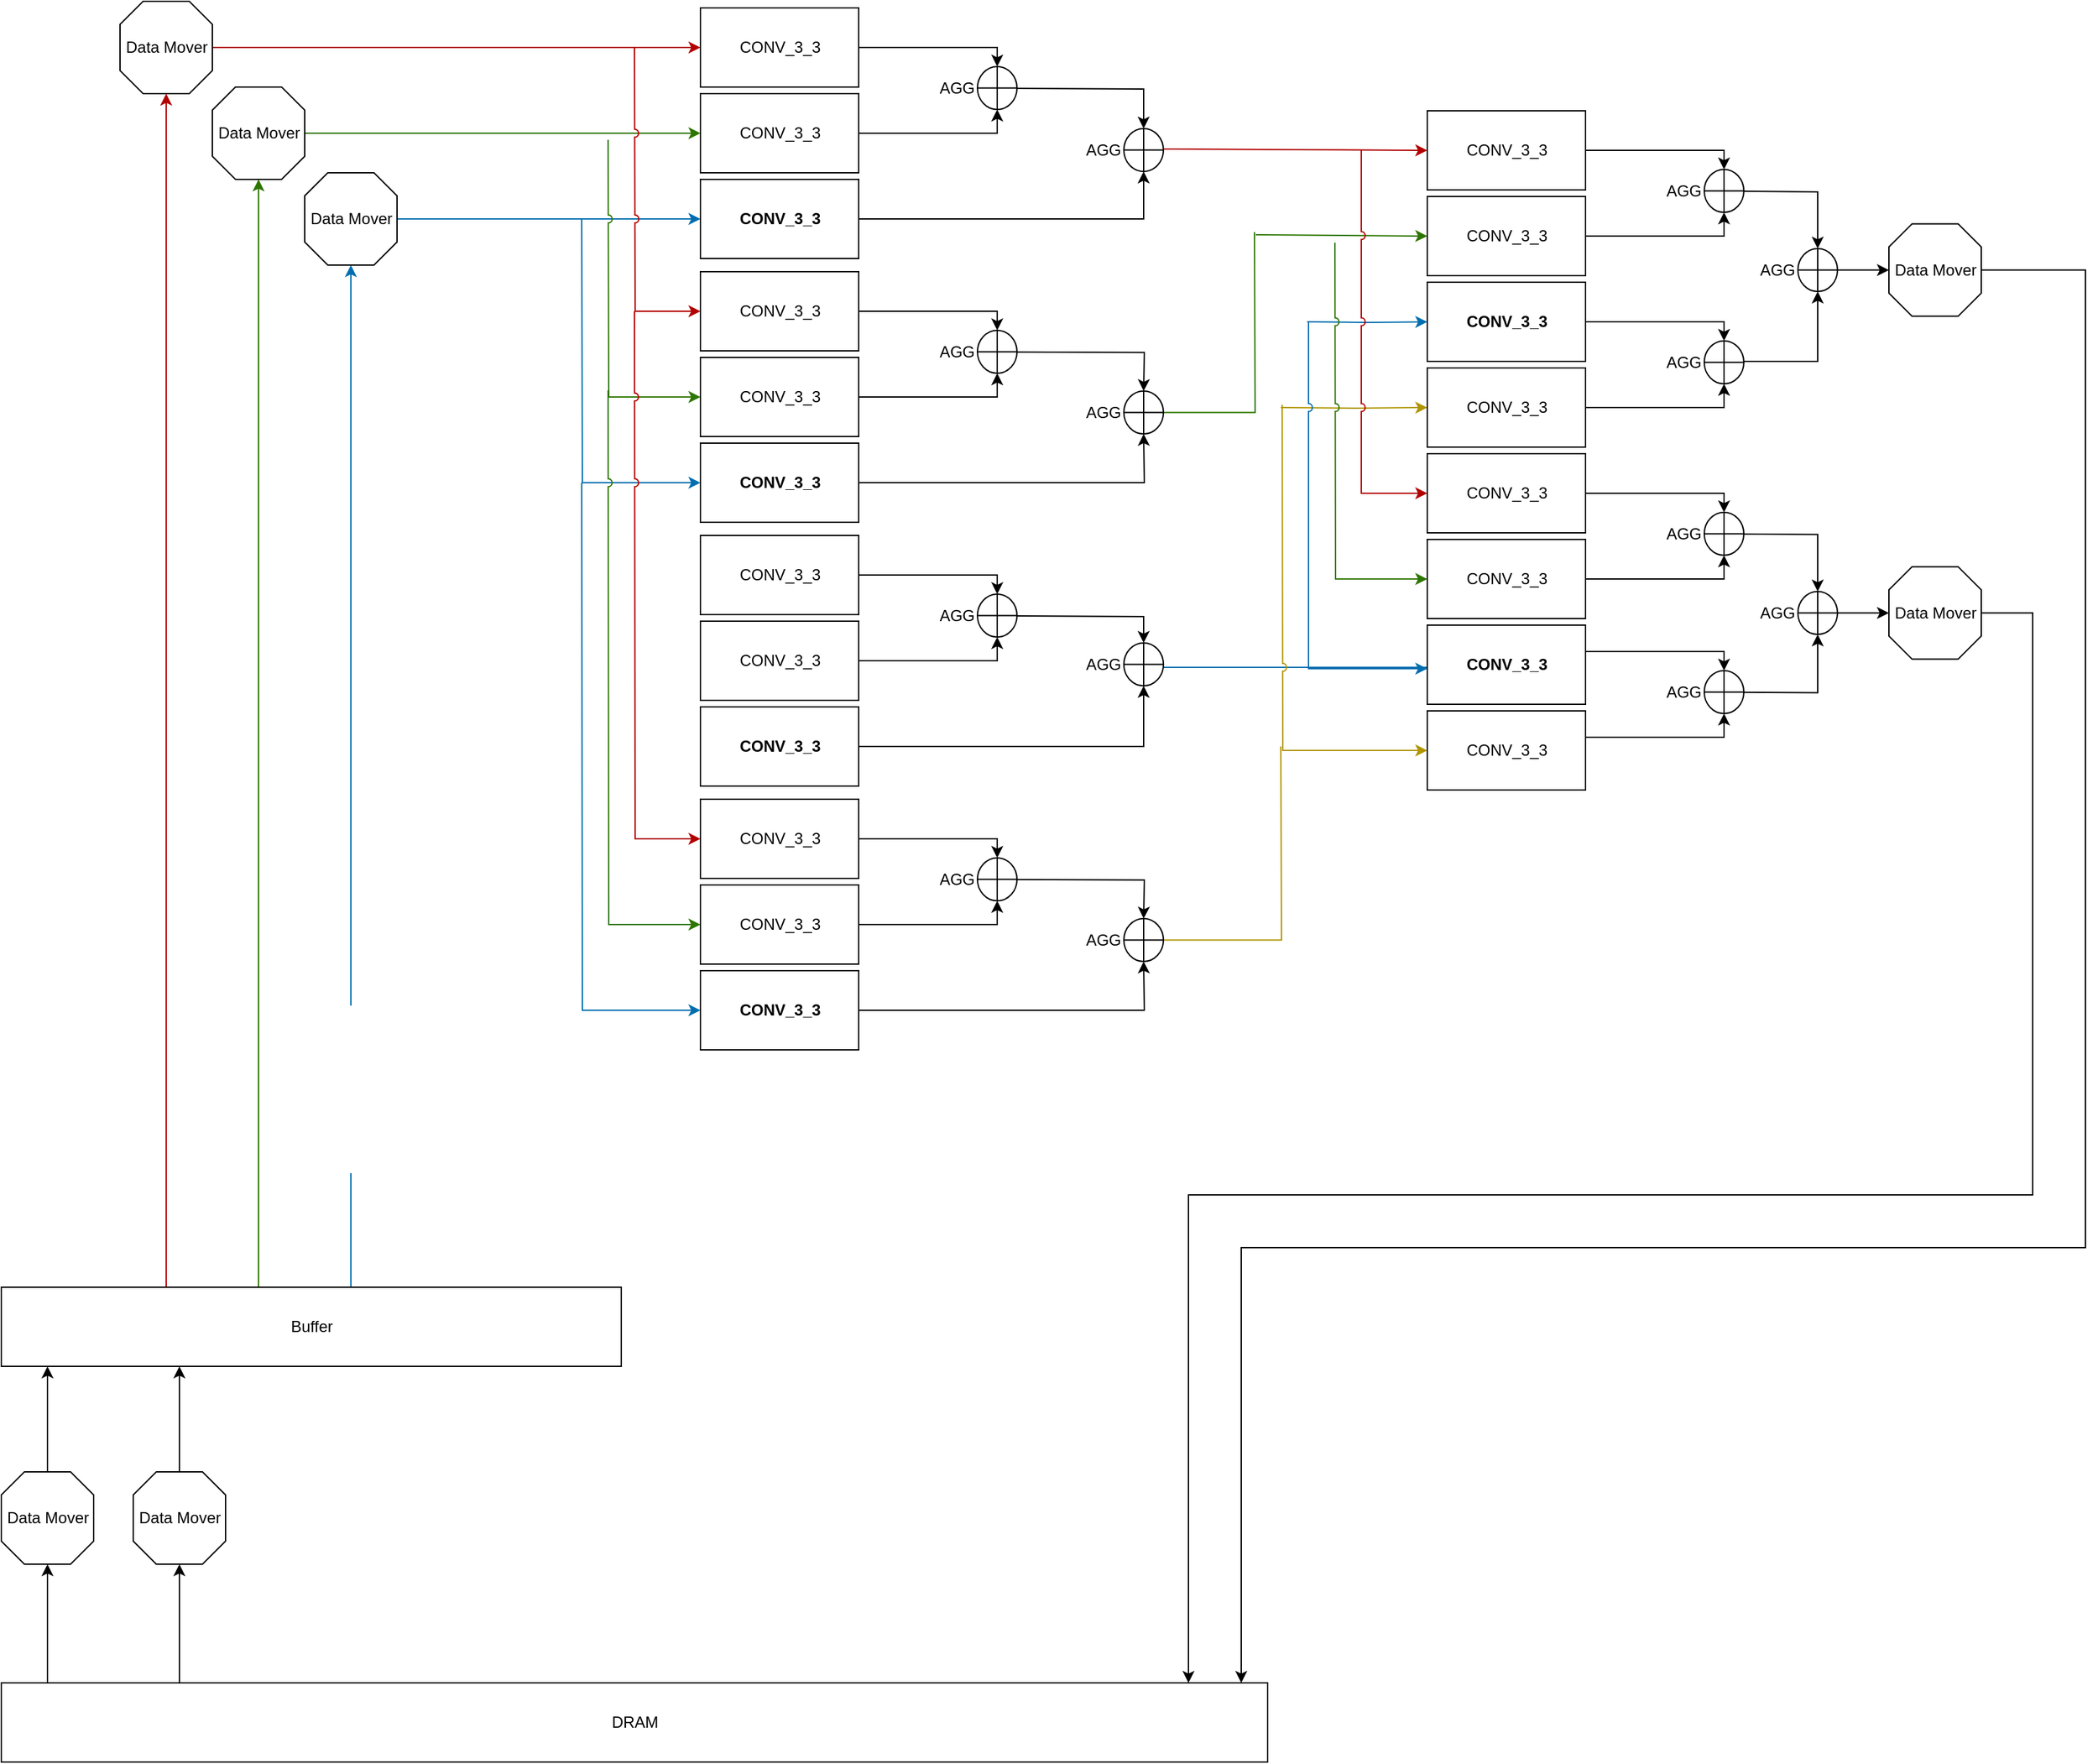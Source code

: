 <mxfile>
    <diagram id="gQlELwIL4DcsmfeKqU5c" name="Page-1">
        <mxGraphModel dx="1746" dy="1253" grid="1" gridSize="10" guides="1" tooltips="1" connect="1" arrows="1" fold="1" page="1" pageScale="1" pageWidth="850" pageHeight="1100" math="0" shadow="0">
            <root>
                <mxCell id="0"/>
                <mxCell id="1" parent="0"/>
                <mxCell id="129" style="edgeStyle=orthogonalEdgeStyle;rounded=0;jumpStyle=arc;orthogonalLoop=1;jettySize=auto;html=1;startArrow=none;startFill=0;endArrow=classic;endFill=1;" parent="1" source="3" target="126" edge="1">
                    <mxGeometry relative="1" as="geometry">
                        <Array as="points">
                            <mxPoint x="95" y="1245"/>
                            <mxPoint x="95" y="1245"/>
                        </Array>
                    </mxGeometry>
                </mxCell>
                <mxCell id="130" style="edgeStyle=orthogonalEdgeStyle;rounded=0;jumpStyle=arc;orthogonalLoop=1;jettySize=auto;html=1;startArrow=none;startFill=0;endArrow=classic;endFill=1;" parent="1" source="3" target="127" edge="1">
                    <mxGeometry relative="1" as="geometry">
                        <Array as="points">
                            <mxPoint x="195" y="1260"/>
                            <mxPoint x="195" y="1260"/>
                        </Array>
                    </mxGeometry>
                </mxCell>
                <mxCell id="3" value="DRAM" style="verticalLabelPosition=middle;verticalAlign=middle;html=1;shape=mxgraph.basic.rect;fillColor2=none;strokeWidth=1;size=20;indent=5;labelPosition=center;align=center;" parent="1" vertex="1">
                    <mxGeometry x="60" y="1290" width="960" height="60" as="geometry"/>
                </mxCell>
                <mxCell id="74" style="edgeStyle=orthogonalEdgeStyle;rounded=0;jumpStyle=arc;orthogonalLoop=1;jettySize=auto;html=1;entryX=0.5;entryY=0;entryDx=0;entryDy=0;startArrow=none;startFill=0;endArrow=classic;endFill=1;" parent="1" source="4" target="6" edge="1">
                    <mxGeometry relative="1" as="geometry">
                        <Array as="points">
                            <mxPoint x="815" y="50"/>
                        </Array>
                    </mxGeometry>
                </mxCell>
                <mxCell id="4" value="CONV_3_3" style="verticalLabelPosition=middle;verticalAlign=middle;html=1;shape=mxgraph.basic.rect;fillColor2=none;strokeWidth=1;size=20;indent=5;labelPosition=center;align=center;" parent="1" vertex="1">
                    <mxGeometry x="590" y="20" width="120" height="60" as="geometry"/>
                </mxCell>
                <mxCell id="51" style="edgeStyle=orthogonalEdgeStyle;rounded=0;orthogonalLoop=1;jettySize=auto;html=1;fillColor=#e51400;strokeColor=#B20000;" parent="1" source="5" target="4" edge="1">
                    <mxGeometry relative="1" as="geometry"/>
                </mxCell>
                <mxCell id="5" value="Data Mover" style="verticalLabelPosition=middle;verticalAlign=middle;html=1;shape=mxgraph.basic.polygon;polyCoords=[[0.25,0],[0.75,0],[1,0.25],[1,0.75],[0.75,1],[0.25,1],[0,0.75],[0,0.25]];polyline=0;labelPosition=center;align=center;" parent="1" vertex="1">
                    <mxGeometry x="150" y="15" width="70" height="70" as="geometry"/>
                </mxCell>
                <mxCell id="6" value="AGG" style="shape=orEllipse;perimeter=ellipsePerimeter;whiteSpace=wrap;html=1;backgroundOutline=1;labelPosition=left;verticalLabelPosition=middle;align=right;verticalAlign=middle;" parent="1" vertex="1">
                    <mxGeometry x="800" y="64.5" width="30" height="32.5" as="geometry"/>
                </mxCell>
                <mxCell id="104" style="edgeStyle=orthogonalEdgeStyle;rounded=0;jumpStyle=arc;orthogonalLoop=1;jettySize=auto;html=1;startArrow=none;startFill=0;endArrow=classic;endFill=1;fillColor=#e51400;strokeColor=#B20000;" parent="1" source="21" target="5" edge="1">
                    <mxGeometry relative="1" as="geometry">
                        <Array as="points">
                            <mxPoint x="185" y="740"/>
                            <mxPoint x="185" y="740"/>
                        </Array>
                    </mxGeometry>
                </mxCell>
                <mxCell id="105" style="edgeStyle=orthogonalEdgeStyle;rounded=0;jumpStyle=arc;orthogonalLoop=1;jettySize=auto;html=1;startArrow=none;startFill=0;endArrow=classic;endFill=1;fillColor=#60a917;strokeColor=#2D7600;" parent="1" source="21" target="54" edge="1">
                    <mxGeometry relative="1" as="geometry">
                        <Array as="points">
                            <mxPoint x="255" y="730"/>
                            <mxPoint x="255" y="730"/>
                        </Array>
                    </mxGeometry>
                </mxCell>
                <mxCell id="106" style="edgeStyle=orthogonalEdgeStyle;rounded=0;jumpStyle=arc;orthogonalLoop=1;jettySize=auto;html=1;startArrow=none;startFill=0;endArrow=classic;endFill=1;fillColor=#1ba1e2;strokeColor=#006EAF;" parent="1" source="21" target="57" edge="1">
                    <mxGeometry relative="1" as="geometry">
                        <Array as="points">
                            <mxPoint x="325" y="720"/>
                            <mxPoint x="325" y="720"/>
                        </Array>
                    </mxGeometry>
                </mxCell>
                <mxCell id="21" value="Buffer" style="verticalLabelPosition=middle;verticalAlign=middle;html=1;shape=mxgraph.basic.rect;fillColor2=none;strokeWidth=1;size=20;indent=5;labelPosition=center;align=center;" parent="1" vertex="1">
                    <mxGeometry x="60" y="990" width="470" height="60" as="geometry"/>
                </mxCell>
                <mxCell id="76" style="edgeStyle=orthogonalEdgeStyle;rounded=0;jumpStyle=arc;orthogonalLoop=1;jettySize=auto;html=1;entryX=0.5;entryY=1;entryDx=0;entryDy=0;startArrow=none;startFill=0;endArrow=classic;endFill=1;" parent="1" source="42" target="6" edge="1">
                    <mxGeometry relative="1" as="geometry">
                        <Array as="points">
                            <mxPoint x="815" y="115"/>
                        </Array>
                    </mxGeometry>
                </mxCell>
                <mxCell id="42" value="CONV_3_3" style="verticalLabelPosition=middle;verticalAlign=middle;html=1;shape=mxgraph.basic.rect;fillColor2=none;strokeWidth=1;size=20;indent=5;labelPosition=center;align=center;" parent="1" vertex="1">
                    <mxGeometry x="590" y="85" width="120" height="60" as="geometry"/>
                </mxCell>
                <mxCell id="146" style="edgeStyle=orthogonalEdgeStyle;rounded=0;orthogonalLoop=1;jettySize=auto;html=1;entryX=0.5;entryY=1;entryDx=0;entryDy=0;" edge="1" parent="1" source="43" target="103">
                    <mxGeometry relative="1" as="geometry"/>
                </mxCell>
                <mxCell id="43" value="CONV_3_3" style="verticalLabelPosition=middle;verticalAlign=middle;html=1;shape=mxgraph.basic.rect;fillColor2=none;strokeWidth=1;size=20;indent=5;labelPosition=center;align=center;fontStyle=1" parent="1" vertex="1">
                    <mxGeometry x="590" y="150" width="120" height="60" as="geometry"/>
                </mxCell>
                <mxCell id="61" style="edgeStyle=orthogonalEdgeStyle;rounded=0;orthogonalLoop=1;jettySize=auto;html=1;fillColor=#60a917;strokeColor=#2D7600;" parent="1" source="54" target="42" edge="1">
                    <mxGeometry relative="1" as="geometry"/>
                </mxCell>
                <mxCell id="54" value="Data Mover" style="verticalLabelPosition=middle;verticalAlign=middle;html=1;shape=mxgraph.basic.polygon;polyCoords=[[0.25,0],[0.75,0],[1,0.25],[1,0.75],[0.75,1],[0.25,1],[0,0.75],[0,0.25]];polyline=0;labelPosition=center;align=center;" parent="1" vertex="1">
                    <mxGeometry x="220" y="80" width="70" height="70" as="geometry"/>
                </mxCell>
                <mxCell id="62" style="edgeStyle=orthogonalEdgeStyle;rounded=0;orthogonalLoop=1;jettySize=auto;html=1;fillColor=#1ba1e2;strokeColor=#006EAF;" parent="1" source="57" target="43" edge="1">
                    <mxGeometry relative="1" as="geometry"/>
                </mxCell>
                <mxCell id="57" value="Data Mover" style="verticalLabelPosition=middle;verticalAlign=middle;html=1;shape=mxgraph.basic.polygon;polyCoords=[[0.25,0],[0.75,0],[1,0.25],[1,0.75],[0.75,1],[0.25,1],[0,0.75],[0,0.25]];polyline=0;labelPosition=center;align=center;" parent="1" vertex="1">
                    <mxGeometry x="290" y="145" width="70" height="70" as="geometry"/>
                </mxCell>
                <mxCell id="157" style="edgeStyle=orthogonalEdgeStyle;rounded=0;orthogonalLoop=1;jettySize=auto;html=1;fillColor=#e51400;strokeColor=#B20000;startArrow=classic;startFill=1;endArrow=none;endFill=0;jumpStyle=arc;" edge="1" parent="1" source="64">
                    <mxGeometry relative="1" as="geometry">
                        <mxPoint x="540" y="50" as="targetPoint"/>
                    </mxGeometry>
                </mxCell>
                <mxCell id="64" value="CONV_3_3" style="verticalLabelPosition=middle;verticalAlign=middle;html=1;shape=mxgraph.basic.rect;fillColor2=none;strokeWidth=1;size=20;indent=5;labelPosition=center;align=center;" parent="1" vertex="1">
                    <mxGeometry x="590" y="220" width="120" height="60" as="geometry"/>
                </mxCell>
                <mxCell id="71" style="edgeStyle=orthogonalEdgeStyle;rounded=0;jumpStyle=arc;orthogonalLoop=1;jettySize=auto;html=1;startArrow=classic;startFill=1;endArrow=none;endFill=0;fillColor=#60a917;strokeColor=#2D7600;" parent="1" source="65" edge="1">
                    <mxGeometry relative="1" as="geometry">
                        <mxPoint x="520" y="120" as="targetPoint"/>
                    </mxGeometry>
                </mxCell>
                <mxCell id="65" value="CONV_3_3" style="verticalLabelPosition=middle;verticalAlign=middle;html=1;shape=mxgraph.basic.rect;fillColor2=none;strokeWidth=1;size=20;indent=5;labelPosition=center;align=center;" parent="1" vertex="1">
                    <mxGeometry x="590" y="285" width="120" height="60" as="geometry"/>
                </mxCell>
                <mxCell id="72" style="edgeStyle=orthogonalEdgeStyle;rounded=0;jumpStyle=arc;orthogonalLoop=1;jettySize=auto;html=1;startArrow=classic;startFill=1;endArrow=none;endFill=0;fillColor=#1ba1e2;strokeColor=#006EAF;" parent="1" source="66" edge="1">
                    <mxGeometry relative="1" as="geometry">
                        <mxPoint x="500" y="180" as="targetPoint"/>
                    </mxGeometry>
                </mxCell>
                <mxCell id="147" style="edgeStyle=orthogonalEdgeStyle;rounded=0;orthogonalLoop=1;jettySize=auto;html=1;entryX=0.5;entryY=1;entryDx=0;entryDy=0;" edge="1" parent="1" source="66">
                    <mxGeometry relative="1" as="geometry">
                        <mxPoint x="926" y="343" as="targetPoint"/>
                    </mxGeometry>
                </mxCell>
                <mxCell id="66" value="CONV_3_3" style="verticalLabelPosition=middle;verticalAlign=middle;html=1;shape=mxgraph.basic.rect;fillColor2=none;strokeWidth=1;size=20;indent=5;labelPosition=center;align=center;fontStyle=1" parent="1" vertex="1">
                    <mxGeometry x="590" y="350" width="120" height="60" as="geometry"/>
                </mxCell>
                <mxCell id="87" style="edgeStyle=orthogonalEdgeStyle;rounded=0;jumpStyle=arc;orthogonalLoop=1;jettySize=auto;html=1;entryX=0.5;entryY=0;entryDx=0;entryDy=0;startArrow=none;startFill=0;endArrow=classic;endFill=1;" parent="1" target="88" edge="1">
                    <mxGeometry relative="1" as="geometry">
                        <mxPoint x="710" y="250" as="sourcePoint"/>
                        <Array as="points">
                            <mxPoint x="815" y="250"/>
                        </Array>
                    </mxGeometry>
                </mxCell>
                <mxCell id="97" style="edgeStyle=orthogonalEdgeStyle;rounded=0;jumpStyle=arc;orthogonalLoop=1;jettySize=auto;html=1;entryX=0.5;entryY=0;entryDx=0;entryDy=0;startArrow=none;startFill=0;endArrow=classic;endFill=1;" parent="1" edge="1">
                    <mxGeometry relative="1" as="geometry">
                        <mxPoint x="800.0" y="280.762" as="sourcePoint"/>
                        <mxPoint x="926" y="310.5" as="targetPoint"/>
                    </mxGeometry>
                </mxCell>
                <mxCell id="88" value="AGG" style="shape=orEllipse;perimeter=ellipsePerimeter;whiteSpace=wrap;html=1;backgroundOutline=1;labelPosition=left;verticalLabelPosition=middle;align=right;verticalAlign=middle;" parent="1" vertex="1">
                    <mxGeometry x="800" y="264.5" width="30" height="32.5" as="geometry"/>
                </mxCell>
                <mxCell id="89" style="edgeStyle=orthogonalEdgeStyle;rounded=0;jumpStyle=arc;orthogonalLoop=1;jettySize=auto;html=1;entryX=0.5;entryY=1;entryDx=0;entryDy=0;startArrow=none;startFill=0;endArrow=classic;endFill=1;" parent="1" target="88" edge="1">
                    <mxGeometry relative="1" as="geometry">
                        <mxPoint x="710" y="315" as="sourcePoint"/>
                        <Array as="points">
                            <mxPoint x="815" y="315"/>
                        </Array>
                    </mxGeometry>
                </mxCell>
                <mxCell id="259" style="edgeStyle=orthogonalEdgeStyle;rounded=0;jumpStyle=arc;orthogonalLoop=1;jettySize=auto;html=1;startArrow=none;startFill=0;endArrow=none;endFill=0;fillColor=#60a917;strokeColor=#2D7600;" edge="1" parent="1" source="94">
                    <mxGeometry relative="1" as="geometry">
                        <mxPoint x="1010.0" y="190" as="targetPoint"/>
                    </mxGeometry>
                </mxCell>
                <mxCell id="94" value="AGG" style="shape=orEllipse;perimeter=ellipsePerimeter;whiteSpace=wrap;html=1;backgroundOutline=1;labelPosition=left;verticalLabelPosition=middle;align=right;verticalAlign=middle;" parent="1" vertex="1">
                    <mxGeometry x="911" y="310.5" width="30" height="32.5" as="geometry"/>
                </mxCell>
                <mxCell id="101" style="edgeStyle=orthogonalEdgeStyle;rounded=0;jumpStyle=arc;orthogonalLoop=1;jettySize=auto;html=1;entryX=0.5;entryY=0;entryDx=0;entryDy=0;startArrow=none;startFill=0;endArrow=classic;endFill=1;" parent="1" target="103" edge="1">
                    <mxGeometry relative="1" as="geometry">
                        <mxPoint x="830" y="81" as="sourcePoint"/>
                    </mxGeometry>
                </mxCell>
                <mxCell id="103" value="AGG" style="shape=orEllipse;perimeter=ellipsePerimeter;whiteSpace=wrap;html=1;backgroundOutline=1;labelPosition=left;verticalLabelPosition=middle;align=right;verticalAlign=middle;" parent="1" vertex="1">
                    <mxGeometry x="911" y="111.5" width="30" height="32.5" as="geometry"/>
                </mxCell>
                <mxCell id="131" style="edgeStyle=orthogonalEdgeStyle;rounded=0;jumpStyle=arc;orthogonalLoop=1;jettySize=auto;html=1;startArrow=none;startFill=0;endArrow=classic;endFill=1;" parent="1" source="126" target="21" edge="1">
                    <mxGeometry relative="1" as="geometry">
                        <Array as="points">
                            <mxPoint x="95" y="1060"/>
                            <mxPoint x="95" y="1060"/>
                        </Array>
                    </mxGeometry>
                </mxCell>
                <mxCell id="126" value="Data Mover" style="verticalLabelPosition=middle;verticalAlign=middle;html=1;shape=mxgraph.basic.polygon;polyCoords=[[0.25,0],[0.75,0],[1,0.25],[1,0.75],[0.75,1],[0.25,1],[0,0.75],[0,0.25]];polyline=0;labelPosition=center;align=center;" parent="1" vertex="1">
                    <mxGeometry x="60" y="1130" width="70" height="70" as="geometry"/>
                </mxCell>
                <mxCell id="132" style="edgeStyle=orthogonalEdgeStyle;rounded=0;jumpStyle=arc;orthogonalLoop=1;jettySize=auto;html=1;startArrow=none;startFill=0;endArrow=classic;endFill=1;" parent="1" source="127" target="21" edge="1">
                    <mxGeometry relative="1" as="geometry">
                        <Array as="points">
                            <mxPoint x="195" y="1080"/>
                            <mxPoint x="195" y="1080"/>
                        </Array>
                    </mxGeometry>
                </mxCell>
                <mxCell id="127" value="Data Mover" style="verticalLabelPosition=middle;verticalAlign=middle;html=1;shape=mxgraph.basic.polygon;polyCoords=[[0.25,0],[0.75,0],[1,0.25],[1,0.75],[0.75,1],[0.25,1],[0,0.75],[0,0.25]];polyline=0;labelPosition=center;align=center;" parent="1" vertex="1">
                    <mxGeometry x="160" y="1130" width="70" height="70" as="geometry"/>
                </mxCell>
                <mxCell id="158" style="edgeStyle=orthogonalEdgeStyle;rounded=0;jumpStyle=arc;orthogonalLoop=1;jettySize=auto;html=1;entryX=0.5;entryY=0;entryDx=0;entryDy=0;startArrow=none;startFill=0;endArrow=classic;endFill=1;" edge="1" parent="1" source="159" target="160">
                    <mxGeometry relative="1" as="geometry">
                        <Array as="points">
                            <mxPoint x="815" y="450"/>
                        </Array>
                    </mxGeometry>
                </mxCell>
                <mxCell id="159" value="CONV_3_3" style="verticalLabelPosition=middle;verticalAlign=middle;html=1;shape=mxgraph.basic.rect;fillColor2=none;strokeWidth=1;size=20;indent=5;labelPosition=center;align=center;" vertex="1" parent="1">
                    <mxGeometry x="590" y="420" width="120" height="60" as="geometry"/>
                </mxCell>
                <mxCell id="160" value="AGG" style="shape=orEllipse;perimeter=ellipsePerimeter;whiteSpace=wrap;html=1;backgroundOutline=1;labelPosition=left;verticalLabelPosition=middle;align=right;verticalAlign=middle;" vertex="1" parent="1">
                    <mxGeometry x="800" y="464.5" width="30" height="32.5" as="geometry"/>
                </mxCell>
                <mxCell id="161" style="edgeStyle=orthogonalEdgeStyle;rounded=0;jumpStyle=arc;orthogonalLoop=1;jettySize=auto;html=1;entryX=0.5;entryY=1;entryDx=0;entryDy=0;startArrow=none;startFill=0;endArrow=classic;endFill=1;" edge="1" parent="1" source="162" target="160">
                    <mxGeometry relative="1" as="geometry">
                        <Array as="points">
                            <mxPoint x="815" y="515"/>
                        </Array>
                    </mxGeometry>
                </mxCell>
                <mxCell id="162" value="CONV_3_3" style="verticalLabelPosition=middle;verticalAlign=middle;html=1;shape=mxgraph.basic.rect;fillColor2=none;strokeWidth=1;size=20;indent=5;labelPosition=center;align=center;" vertex="1" parent="1">
                    <mxGeometry x="590" y="485" width="120" height="60" as="geometry"/>
                </mxCell>
                <mxCell id="163" style="edgeStyle=orthogonalEdgeStyle;rounded=0;orthogonalLoop=1;jettySize=auto;html=1;entryX=0.5;entryY=1;entryDx=0;entryDy=0;" edge="1" parent="1" source="164" target="178">
                    <mxGeometry relative="1" as="geometry"/>
                </mxCell>
                <mxCell id="164" value="CONV_3_3" style="verticalLabelPosition=middle;verticalAlign=middle;html=1;shape=mxgraph.basic.rect;fillColor2=none;strokeWidth=1;size=20;indent=5;labelPosition=center;align=center;fontStyle=1" vertex="1" parent="1">
                    <mxGeometry x="590" y="550" width="120" height="60" as="geometry"/>
                </mxCell>
                <mxCell id="165" style="edgeStyle=orthogonalEdgeStyle;rounded=0;orthogonalLoop=1;jettySize=auto;html=1;fillColor=#e51400;strokeColor=#B20000;startArrow=classic;startFill=1;endArrow=none;endFill=0;jumpStyle=arc;" edge="1" parent="1" source="166">
                    <mxGeometry relative="1" as="geometry">
                        <mxPoint x="540" y="250" as="targetPoint"/>
                    </mxGeometry>
                </mxCell>
                <mxCell id="166" value="CONV_3_3" style="verticalLabelPosition=middle;verticalAlign=middle;html=1;shape=mxgraph.basic.rect;fillColor2=none;strokeWidth=1;size=20;indent=5;labelPosition=center;align=center;" vertex="1" parent="1">
                    <mxGeometry x="590" y="620" width="120" height="60" as="geometry"/>
                </mxCell>
                <mxCell id="167" style="edgeStyle=orthogonalEdgeStyle;rounded=0;jumpStyle=arc;orthogonalLoop=1;jettySize=auto;html=1;startArrow=classic;startFill=1;endArrow=none;endFill=0;fillColor=#60a917;strokeColor=#2D7600;" edge="1" parent="1" source="168">
                    <mxGeometry relative="1" as="geometry">
                        <mxPoint x="520" y="310" as="targetPoint"/>
                    </mxGeometry>
                </mxCell>
                <mxCell id="168" value="CONV_3_3" style="verticalLabelPosition=middle;verticalAlign=middle;html=1;shape=mxgraph.basic.rect;fillColor2=none;strokeWidth=1;size=20;indent=5;labelPosition=center;align=center;" vertex="1" parent="1">
                    <mxGeometry x="590" y="685" width="120" height="60" as="geometry"/>
                </mxCell>
                <mxCell id="169" style="edgeStyle=orthogonalEdgeStyle;rounded=0;jumpStyle=arc;orthogonalLoop=1;jettySize=auto;html=1;startArrow=classic;startFill=1;endArrow=none;endFill=0;fillColor=#1ba1e2;strokeColor=#006EAF;" edge="1" parent="1" source="171">
                    <mxGeometry relative="1" as="geometry">
                        <mxPoint x="500" y="380" as="targetPoint"/>
                    </mxGeometry>
                </mxCell>
                <mxCell id="170" style="edgeStyle=orthogonalEdgeStyle;rounded=0;orthogonalLoop=1;jettySize=auto;html=1;entryX=0.5;entryY=1;entryDx=0;entryDy=0;" edge="1" parent="1" source="171">
                    <mxGeometry relative="1" as="geometry">
                        <mxPoint x="926.0" y="743" as="targetPoint"/>
                    </mxGeometry>
                </mxCell>
                <mxCell id="171" value="CONV_3_3" style="verticalLabelPosition=middle;verticalAlign=middle;html=1;shape=mxgraph.basic.rect;fillColor2=none;strokeWidth=1;size=20;indent=5;labelPosition=center;align=center;fontStyle=1" vertex="1" parent="1">
                    <mxGeometry x="590" y="750" width="120" height="60" as="geometry"/>
                </mxCell>
                <mxCell id="172" style="edgeStyle=orthogonalEdgeStyle;rounded=0;jumpStyle=arc;orthogonalLoop=1;jettySize=auto;html=1;entryX=0.5;entryY=0;entryDx=0;entryDy=0;startArrow=none;startFill=0;endArrow=classic;endFill=1;" edge="1" parent="1" target="174">
                    <mxGeometry relative="1" as="geometry">
                        <mxPoint x="710" y="650" as="sourcePoint"/>
                        <Array as="points">
                            <mxPoint x="815" y="650"/>
                        </Array>
                    </mxGeometry>
                </mxCell>
                <mxCell id="173" style="edgeStyle=orthogonalEdgeStyle;rounded=0;jumpStyle=arc;orthogonalLoop=1;jettySize=auto;html=1;entryX=0.5;entryY=0;entryDx=0;entryDy=0;startArrow=none;startFill=0;endArrow=classic;endFill=1;" edge="1" parent="1">
                    <mxGeometry relative="1" as="geometry">
                        <mxPoint x="800.0" y="680.762" as="sourcePoint"/>
                        <mxPoint x="926.0" y="710.5" as="targetPoint"/>
                    </mxGeometry>
                </mxCell>
                <mxCell id="174" value="AGG" style="shape=orEllipse;perimeter=ellipsePerimeter;whiteSpace=wrap;html=1;backgroundOutline=1;labelPosition=left;verticalLabelPosition=middle;align=right;verticalAlign=middle;" vertex="1" parent="1">
                    <mxGeometry x="800" y="664.5" width="30" height="32.5" as="geometry"/>
                </mxCell>
                <mxCell id="175" style="edgeStyle=orthogonalEdgeStyle;rounded=0;jumpStyle=arc;orthogonalLoop=1;jettySize=auto;html=1;entryX=0.5;entryY=1;entryDx=0;entryDy=0;startArrow=none;startFill=0;endArrow=classic;endFill=1;" edge="1" parent="1" target="174">
                    <mxGeometry relative="1" as="geometry">
                        <mxPoint x="710" y="715" as="sourcePoint"/>
                        <Array as="points">
                            <mxPoint x="815" y="715"/>
                        </Array>
                    </mxGeometry>
                </mxCell>
                <mxCell id="263" style="edgeStyle=orthogonalEdgeStyle;rounded=0;jumpStyle=arc;orthogonalLoop=1;jettySize=auto;html=1;startArrow=none;startFill=0;endArrow=none;endFill=0;fillColor=#e3c800;strokeColor=#B09500;" edge="1" parent="1" source="176">
                    <mxGeometry relative="1" as="geometry">
                        <mxPoint x="1030" y="580" as="targetPoint"/>
                    </mxGeometry>
                </mxCell>
                <mxCell id="176" value="AGG" style="shape=orEllipse;perimeter=ellipsePerimeter;whiteSpace=wrap;html=1;backgroundOutline=1;labelPosition=left;verticalLabelPosition=middle;align=right;verticalAlign=middle;" vertex="1" parent="1">
                    <mxGeometry x="911" y="710.5" width="30" height="32.5" as="geometry"/>
                </mxCell>
                <mxCell id="177" style="edgeStyle=orthogonalEdgeStyle;rounded=0;jumpStyle=arc;orthogonalLoop=1;jettySize=auto;html=1;entryX=0.5;entryY=0;entryDx=0;entryDy=0;startArrow=none;startFill=0;endArrow=classic;endFill=1;" edge="1" parent="1" target="178">
                    <mxGeometry relative="1" as="geometry">
                        <mxPoint x="830" y="481" as="sourcePoint"/>
                    </mxGeometry>
                </mxCell>
                <mxCell id="260" style="edgeStyle=orthogonalEdgeStyle;rounded=0;jumpStyle=arc;orthogonalLoop=1;jettySize=auto;html=1;startArrow=none;startFill=0;endArrow=none;endFill=0;exitX=1;exitY=0.5;exitDx=0;exitDy=0;fillColor=#1ba1e2;strokeColor=#006EAF;" edge="1" parent="1" source="178">
                    <mxGeometry relative="1" as="geometry">
                        <mxPoint x="1220" y="520" as="targetPoint"/>
                        <mxPoint x="941.0" y="527.765" as="sourcePoint"/>
                        <Array as="points">
                            <mxPoint x="941" y="520"/>
                            <mxPoint x="1220" y="520"/>
                        </Array>
                    </mxGeometry>
                </mxCell>
                <mxCell id="178" value="AGG" style="shape=orEllipse;perimeter=ellipsePerimeter;whiteSpace=wrap;html=1;backgroundOutline=1;labelPosition=left;verticalLabelPosition=middle;align=right;verticalAlign=middle;" vertex="1" parent="1">
                    <mxGeometry x="911" y="501.5" width="30" height="32.5" as="geometry"/>
                </mxCell>
                <mxCell id="221" style="edgeStyle=orthogonalEdgeStyle;rounded=0;jumpStyle=arc;orthogonalLoop=1;jettySize=auto;html=1;entryX=0.5;entryY=0;entryDx=0;entryDy=0;startArrow=none;startFill=0;endArrow=classic;endFill=1;" edge="1" parent="1" source="222" target="224">
                    <mxGeometry relative="1" as="geometry">
                        <Array as="points">
                            <mxPoint x="1366" y="128"/>
                        </Array>
                    </mxGeometry>
                </mxCell>
                <mxCell id="222" value="CONV_3_3" style="verticalLabelPosition=middle;verticalAlign=middle;html=1;shape=mxgraph.basic.rect;fillColor2=none;strokeWidth=1;size=20;indent=5;labelPosition=center;align=center;" vertex="1" parent="1">
                    <mxGeometry x="1141" y="98" width="120" height="60" as="geometry"/>
                </mxCell>
                <mxCell id="223" style="edgeStyle=orthogonalEdgeStyle;rounded=0;orthogonalLoop=1;jettySize=auto;html=1;fillColor=#e51400;strokeColor=#B20000;" edge="1" parent="1" target="222">
                    <mxGeometry relative="1" as="geometry">
                        <mxPoint x="941" y="127" as="sourcePoint"/>
                    </mxGeometry>
                </mxCell>
                <mxCell id="224" value="AGG" style="shape=orEllipse;perimeter=ellipsePerimeter;whiteSpace=wrap;html=1;backgroundOutline=1;labelPosition=left;verticalLabelPosition=middle;align=right;verticalAlign=middle;" vertex="1" parent="1">
                    <mxGeometry x="1351" y="142.5" width="30" height="32.5" as="geometry"/>
                </mxCell>
                <mxCell id="266" style="edgeStyle=orthogonalEdgeStyle;rounded=0;jumpStyle=arc;orthogonalLoop=1;jettySize=auto;html=1;startArrow=none;startFill=0;endArrow=classic;endFill=1;" edge="1" parent="1" source="225" target="3">
                    <mxGeometry relative="1" as="geometry">
                        <Array as="points">
                            <mxPoint x="1640" y="219"/>
                            <mxPoint x="1640" y="960"/>
                            <mxPoint x="1000" y="960"/>
                        </Array>
                    </mxGeometry>
                </mxCell>
                <mxCell id="225" value="Data Mover" style="verticalLabelPosition=middle;verticalAlign=middle;html=1;shape=mxgraph.basic.polygon;polyCoords=[[0.25,0],[0.75,0],[1,0.25],[1,0.75],[0.75,1],[0.25,1],[0,0.75],[0,0.25]];polyline=0;labelPosition=center;align=center;" vertex="1" parent="1">
                    <mxGeometry x="1491" y="183.75" width="70" height="70" as="geometry"/>
                </mxCell>
                <mxCell id="226" style="edgeStyle=orthogonalEdgeStyle;rounded=0;jumpStyle=arc;orthogonalLoop=1;jettySize=auto;html=1;entryX=0.5;entryY=1;entryDx=0;entryDy=0;startArrow=none;startFill=0;endArrow=classic;endFill=1;" edge="1" parent="1" source="227" target="224">
                    <mxGeometry relative="1" as="geometry">
                        <Array as="points">
                            <mxPoint x="1366" y="193"/>
                        </Array>
                    </mxGeometry>
                </mxCell>
                <mxCell id="227" value="CONV_3_3" style="verticalLabelPosition=middle;verticalAlign=middle;html=1;shape=mxgraph.basic.rect;fillColor2=none;strokeWidth=1;size=20;indent=5;labelPosition=center;align=center;" vertex="1" parent="1">
                    <mxGeometry x="1141" y="163" width="120" height="60" as="geometry"/>
                </mxCell>
                <mxCell id="228" value="CONV_3_3" style="verticalLabelPosition=middle;verticalAlign=middle;html=1;shape=mxgraph.basic.rect;fillColor2=none;strokeWidth=1;size=20;indent=5;labelPosition=center;align=center;fontStyle=1" vertex="1" parent="1">
                    <mxGeometry x="1141" y="228" width="120" height="60" as="geometry"/>
                </mxCell>
                <mxCell id="229" value="CONV_3_3" style="verticalLabelPosition=middle;verticalAlign=middle;html=1;shape=mxgraph.basic.rect;fillColor2=none;strokeWidth=1;size=20;indent=5;labelPosition=center;align=center;" vertex="1" parent="1">
                    <mxGeometry x="1141" y="293" width="120" height="60" as="geometry"/>
                </mxCell>
                <mxCell id="230" style="edgeStyle=orthogonalEdgeStyle;rounded=0;orthogonalLoop=1;jettySize=auto;html=1;fillColor=#60a917;strokeColor=#2D7600;" edge="1" parent="1" target="227">
                    <mxGeometry relative="1" as="geometry">
                        <mxPoint x="1011" y="192" as="sourcePoint"/>
                    </mxGeometry>
                </mxCell>
                <mxCell id="231" style="edgeStyle=orthogonalEdgeStyle;rounded=0;orthogonalLoop=1;jettySize=auto;html=1;fillColor=#1ba1e2;strokeColor=#006EAF;" edge="1" parent="1" target="228">
                    <mxGeometry relative="1" as="geometry">
                        <mxPoint x="1050" y="258" as="sourcePoint"/>
                    </mxGeometry>
                </mxCell>
                <mxCell id="232" style="edgeStyle=orthogonalEdgeStyle;rounded=0;orthogonalLoop=1;jettySize=auto;html=1;fillColor=#e3c800;strokeColor=#B09500;" edge="1" parent="1" target="229">
                    <mxGeometry relative="1" as="geometry">
                        <mxPoint x="1030" y="323" as="sourcePoint"/>
                    </mxGeometry>
                </mxCell>
                <mxCell id="233" style="edgeStyle=orthogonalEdgeStyle;rounded=0;jumpStyle=arc;orthogonalLoop=1;jettySize=auto;html=1;startArrow=classic;startFill=1;endArrow=none;endFill=0;fillColor=#e51400;strokeColor=#B20000;" edge="1" parent="1" source="234">
                    <mxGeometry relative="1" as="geometry">
                        <mxPoint x="1091" y="128" as="targetPoint"/>
                        <Array as="points">
                            <mxPoint x="1091" y="388"/>
                            <mxPoint x="1091" y="128"/>
                        </Array>
                    </mxGeometry>
                </mxCell>
                <mxCell id="234" value="CONV_3_3" style="verticalLabelPosition=middle;verticalAlign=middle;html=1;shape=mxgraph.basic.rect;fillColor2=none;strokeWidth=1;size=20;indent=5;labelPosition=center;align=center;" vertex="1" parent="1">
                    <mxGeometry x="1141" y="358" width="120" height="60" as="geometry"/>
                </mxCell>
                <mxCell id="235" style="edgeStyle=orthogonalEdgeStyle;rounded=0;jumpStyle=arc;orthogonalLoop=1;jettySize=auto;html=1;startArrow=classic;startFill=1;endArrow=none;endFill=0;fillColor=#60a917;strokeColor=#2D7600;" edge="1" parent="1" source="236">
                    <mxGeometry relative="1" as="geometry">
                        <mxPoint x="1071" y="198" as="targetPoint"/>
                    </mxGeometry>
                </mxCell>
                <mxCell id="236" value="CONV_3_3" style="verticalLabelPosition=middle;verticalAlign=middle;html=1;shape=mxgraph.basic.rect;fillColor2=none;strokeWidth=1;size=20;indent=5;labelPosition=center;align=center;" vertex="1" parent="1">
                    <mxGeometry x="1141" y="423" width="120" height="60" as="geometry"/>
                </mxCell>
                <mxCell id="237" style="edgeStyle=orthogonalEdgeStyle;rounded=0;jumpStyle=arc;orthogonalLoop=1;jettySize=auto;html=1;startArrow=classic;startFill=1;endArrow=none;endFill=0;fillColor=#1ba1e2;strokeColor=#006EAF;" edge="1" parent="1" source="238">
                    <mxGeometry relative="1" as="geometry">
                        <mxPoint x="1051" y="258" as="targetPoint"/>
                        <Array as="points">
                            <mxPoint x="1051" y="521"/>
                        </Array>
                    </mxGeometry>
                </mxCell>
                <mxCell id="238" value="CONV_3_3" style="verticalLabelPosition=middle;verticalAlign=middle;html=1;shape=mxgraph.basic.rect;fillColor2=none;strokeWidth=1;size=20;indent=5;labelPosition=center;align=center;fontStyle=1" vertex="1" parent="1">
                    <mxGeometry x="1141" y="488" width="120" height="60" as="geometry"/>
                </mxCell>
                <mxCell id="239" style="edgeStyle=orthogonalEdgeStyle;rounded=0;jumpStyle=arc;orthogonalLoop=1;jettySize=auto;html=1;startArrow=classic;startFill=1;endArrow=none;endFill=0;fillColor=#e3c800;strokeColor=#B09500;" edge="1" parent="1" source="240">
                    <mxGeometry relative="1" as="geometry">
                        <mxPoint x="1031" y="321" as="targetPoint"/>
                    </mxGeometry>
                </mxCell>
                <mxCell id="240" value="CONV_3_3" style="verticalLabelPosition=middle;verticalAlign=middle;html=1;shape=mxgraph.basic.rect;fillColor2=none;strokeWidth=1;size=20;indent=5;labelPosition=center;align=center;" vertex="1" parent="1">
                    <mxGeometry x="1141" y="553" width="120" height="60" as="geometry"/>
                </mxCell>
                <mxCell id="241" style="edgeStyle=orthogonalEdgeStyle;rounded=0;jumpStyle=arc;orthogonalLoop=1;jettySize=auto;html=1;entryX=0.5;entryY=0;entryDx=0;entryDy=0;startArrow=none;startFill=0;endArrow=classic;endFill=1;" edge="1" parent="1" target="242">
                    <mxGeometry relative="1" as="geometry">
                        <mxPoint x="1261" y="258" as="sourcePoint"/>
                        <Array as="points">
                            <mxPoint x="1366" y="258"/>
                        </Array>
                    </mxGeometry>
                </mxCell>
                <mxCell id="242" value="AGG" style="shape=orEllipse;perimeter=ellipsePerimeter;whiteSpace=wrap;html=1;backgroundOutline=1;labelPosition=left;verticalLabelPosition=middle;align=right;verticalAlign=middle;" vertex="1" parent="1">
                    <mxGeometry x="1351" y="272.5" width="30" height="32.5" as="geometry"/>
                </mxCell>
                <mxCell id="243" style="edgeStyle=orthogonalEdgeStyle;rounded=0;jumpStyle=arc;orthogonalLoop=1;jettySize=auto;html=1;entryX=0.5;entryY=1;entryDx=0;entryDy=0;startArrow=none;startFill=0;endArrow=classic;endFill=1;" edge="1" parent="1" target="242">
                    <mxGeometry relative="1" as="geometry">
                        <mxPoint x="1261" y="323" as="sourcePoint"/>
                        <Array as="points">
                            <mxPoint x="1366" y="323"/>
                        </Array>
                    </mxGeometry>
                </mxCell>
                <mxCell id="244" style="edgeStyle=orthogonalEdgeStyle;rounded=0;jumpStyle=arc;orthogonalLoop=1;jettySize=auto;html=1;entryX=0.5;entryY=0;entryDx=0;entryDy=0;startArrow=none;startFill=0;endArrow=classic;endFill=1;" edge="1" parent="1" target="246">
                    <mxGeometry relative="1" as="geometry">
                        <mxPoint x="1261" y="388" as="sourcePoint"/>
                        <Array as="points">
                            <mxPoint x="1366" y="388"/>
                        </Array>
                    </mxGeometry>
                </mxCell>
                <mxCell id="245" style="edgeStyle=orthogonalEdgeStyle;rounded=0;jumpStyle=arc;orthogonalLoop=1;jettySize=auto;html=1;entryX=0.5;entryY=0;entryDx=0;entryDy=0;startArrow=none;startFill=0;endArrow=classic;endFill=1;" edge="1" parent="1" target="253">
                    <mxGeometry relative="1" as="geometry">
                        <mxPoint x="1351.0" y="418.762" as="sourcePoint"/>
                    </mxGeometry>
                </mxCell>
                <mxCell id="246" value="AGG" style="shape=orEllipse;perimeter=ellipsePerimeter;whiteSpace=wrap;html=1;backgroundOutline=1;labelPosition=left;verticalLabelPosition=middle;align=right;verticalAlign=middle;" vertex="1" parent="1">
                    <mxGeometry x="1351" y="402.5" width="30" height="32.5" as="geometry"/>
                </mxCell>
                <mxCell id="247" style="edgeStyle=orthogonalEdgeStyle;rounded=0;jumpStyle=arc;orthogonalLoop=1;jettySize=auto;html=1;entryX=0.5;entryY=1;entryDx=0;entryDy=0;startArrow=none;startFill=0;endArrow=classic;endFill=1;" edge="1" parent="1" target="246">
                    <mxGeometry relative="1" as="geometry">
                        <mxPoint x="1261" y="453" as="sourcePoint"/>
                        <Array as="points">
                            <mxPoint x="1366" y="453"/>
                        </Array>
                    </mxGeometry>
                </mxCell>
                <mxCell id="248" style="edgeStyle=orthogonalEdgeStyle;rounded=0;jumpStyle=arc;orthogonalLoop=1;jettySize=auto;html=1;entryX=0.5;entryY=0;entryDx=0;entryDy=0;startArrow=none;startFill=0;endArrow=classic;endFill=1;" edge="1" parent="1" target="250">
                    <mxGeometry relative="1" as="geometry">
                        <mxPoint x="1261" y="508" as="sourcePoint"/>
                        <Array as="points">
                            <mxPoint x="1366" y="508"/>
                        </Array>
                    </mxGeometry>
                </mxCell>
                <mxCell id="249" style="edgeStyle=orthogonalEdgeStyle;rounded=0;jumpStyle=arc;orthogonalLoop=1;jettySize=auto;html=1;startArrow=none;startFill=0;endArrow=classic;endFill=1;entryX=0.5;entryY=1;entryDx=0;entryDy=0;" edge="1" parent="1" target="253">
                    <mxGeometry relative="1" as="geometry">
                        <mxPoint x="1441" y="518" as="targetPoint"/>
                        <mxPoint x="1351.0" y="538.762" as="sourcePoint"/>
                    </mxGeometry>
                </mxCell>
                <mxCell id="250" value="AGG" style="shape=orEllipse;perimeter=ellipsePerimeter;whiteSpace=wrap;html=1;backgroundOutline=1;labelPosition=left;verticalLabelPosition=middle;align=right;verticalAlign=middle;" vertex="1" parent="1">
                    <mxGeometry x="1351" y="522.5" width="30" height="32.5" as="geometry"/>
                </mxCell>
                <mxCell id="251" style="edgeStyle=orthogonalEdgeStyle;rounded=0;jumpStyle=arc;orthogonalLoop=1;jettySize=auto;html=1;entryX=0.5;entryY=1;entryDx=0;entryDy=0;startArrow=none;startFill=0;endArrow=classic;endFill=1;" edge="1" parent="1" target="250">
                    <mxGeometry relative="1" as="geometry">
                        <mxPoint x="1261" y="573" as="sourcePoint"/>
                        <Array as="points">
                            <mxPoint x="1366" y="573"/>
                        </Array>
                    </mxGeometry>
                </mxCell>
                <mxCell id="252" style="edgeStyle=orthogonalEdgeStyle;rounded=0;orthogonalLoop=1;jettySize=auto;html=1;entryX=0;entryY=0.5;entryDx=0;entryDy=0;" edge="1" parent="1" source="253">
                    <mxGeometry relative="1" as="geometry">
                        <mxPoint x="1491.0" y="478.75" as="targetPoint"/>
                    </mxGeometry>
                </mxCell>
                <mxCell id="253" value="AGG" style="shape=orEllipse;perimeter=ellipsePerimeter;whiteSpace=wrap;html=1;backgroundOutline=1;labelPosition=left;verticalLabelPosition=middle;align=right;verticalAlign=middle;" vertex="1" parent="1">
                    <mxGeometry x="1422" y="462.5" width="30" height="32.5" as="geometry"/>
                </mxCell>
                <mxCell id="254" style="edgeStyle=orthogonalEdgeStyle;rounded=0;jumpStyle=arc;orthogonalLoop=1;jettySize=auto;html=1;entryX=0.5;entryY=0;entryDx=0;entryDy=0;startArrow=none;startFill=0;endArrow=classic;endFill=1;" edge="1" parent="1" target="257">
                    <mxGeometry relative="1" as="geometry">
                        <mxPoint x="1381" y="159" as="sourcePoint"/>
                    </mxGeometry>
                </mxCell>
                <mxCell id="255" style="edgeStyle=orthogonalEdgeStyle;rounded=0;jumpStyle=arc;orthogonalLoop=1;jettySize=auto;html=1;startArrow=none;startFill=0;endArrow=classic;endFill=1;entryX=0.5;entryY=1;entryDx=0;entryDy=0;" edge="1" parent="1" target="257">
                    <mxGeometry relative="1" as="geometry">
                        <mxPoint x="1441" y="258" as="targetPoint"/>
                        <mxPoint x="1381" y="288" as="sourcePoint"/>
                        <Array as="points">
                            <mxPoint x="1437" y="288"/>
                        </Array>
                    </mxGeometry>
                </mxCell>
                <mxCell id="256" style="edgeStyle=orthogonalEdgeStyle;rounded=0;orthogonalLoop=1;jettySize=auto;html=1;entryX=0;entryY=0.5;entryDx=0;entryDy=0;" edge="1" parent="1" source="257">
                    <mxGeometry relative="1" as="geometry">
                        <mxPoint x="1491.0" y="218.75" as="targetPoint"/>
                    </mxGeometry>
                </mxCell>
                <mxCell id="257" value="AGG" style="shape=orEllipse;perimeter=ellipsePerimeter;whiteSpace=wrap;html=1;backgroundOutline=1;labelPosition=left;verticalLabelPosition=middle;align=right;verticalAlign=middle;" vertex="1" parent="1">
                    <mxGeometry x="1422" y="202.5" width="30" height="32.5" as="geometry"/>
                </mxCell>
                <mxCell id="267" style="edgeStyle=orthogonalEdgeStyle;rounded=0;jumpStyle=arc;orthogonalLoop=1;jettySize=auto;html=1;startArrow=none;startFill=0;endArrow=classic;endFill=1;" edge="1" parent="1" source="258" target="3">
                    <mxGeometry relative="1" as="geometry">
                        <mxPoint x="820" y="1040" as="targetPoint"/>
                        <Array as="points">
                            <mxPoint x="1600" y="479"/>
                            <mxPoint x="1600" y="920"/>
                            <mxPoint x="960" y="920"/>
                        </Array>
                    </mxGeometry>
                </mxCell>
                <mxCell id="258" value="Data Mover" style="verticalLabelPosition=middle;verticalAlign=middle;html=1;shape=mxgraph.basic.polygon;polyCoords=[[0.25,0],[0.75,0],[1,0.25],[1,0.75],[0.75,1],[0.25,1],[0,0.75],[0,0.25]];polyline=0;labelPosition=center;align=center;" vertex="1" parent="1">
                    <mxGeometry x="1491" y="443.75" width="70" height="70" as="geometry"/>
                </mxCell>
            </root>
        </mxGraphModel>
    </diagram>
</mxfile>